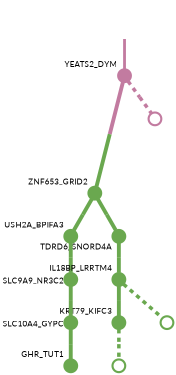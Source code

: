strict digraph  {
graph[splines=false]; nodesep=0.7; rankdir=TB; ranksep=0.6; forcelabels=true; dpi=600; size=2.5;
0 [color="#c27ba0ff", fillcolor="#c27ba0ff", fixedsize=true, fontname=Lato, fontsize="12pt", height="0.25", label="", penwidth=3, shape=circle, style=filled, xlabel=YEATS2_DYM];
1 [color="#6aa84fff", fillcolor="#6aa84fff", fixedsize=true, fontname=Lato, fontsize="12pt", height="0.25", label="", penwidth=3, shape=circle, style=filled, xlabel=ZNF653_GRID2];
11 [color="#c27ba0ff", fillcolor="#c27ba0ff", fixedsize=true, fontname=Lato, fontsize="12pt", height="0.25", label="", penwidth=3, shape=circle, style=solid, xlabel=""];
5 [color="#6aa84fff", fillcolor="#6aa84fff", fixedsize=true, fontname=Lato, fontsize="12pt", height="0.25", label="", penwidth=3, shape=circle, style=filled, xlabel=USH2A_BPIFA3];
8 [color="#6aa84fff", fillcolor="#6aa84fff", fixedsize=true, fontname=Lato, fontsize="12pt", height="0.25", label="", penwidth=3, shape=circle, style=filled, xlabel=TDRD6_SNORD4A];
2 [color="#6aa84fff", fillcolor="#6aa84fff", fixedsize=true, fontname=Lato, fontsize="12pt", height="0.25", label="", penwidth=3, shape=circle, style=filled, xlabel=KRT79_KIFC3];
9 [color="#6aa84fff", fillcolor="#6aa84fff", fixedsize=true, fontname=Lato, fontsize="12pt", height="0.25", label="", penwidth=3, shape=circle, style=solid, xlabel=""];
3 [color="#6aa84fff", fillcolor="#6aa84fff", fixedsize=true, fontname=Lato, fontsize="12pt", height="0.25", label="", penwidth=3, shape=circle, style=filled, xlabel=IL18BP_LRRTM4];
10 [color="#6aa84fff", fillcolor="#6aa84fff", fixedsize=true, fontname=Lato, fontsize="12pt", height="0.25", label="", penwidth=3, shape=circle, style=solid, xlabel=""];
4 [color="#6aa84fff", fillcolor="#6aa84fff", fixedsize=true, fontname=Lato, fontsize="12pt", height="0.25", label="", penwidth=3, shape=circle, style=filled, xlabel=SLC10A4_GYPC];
6 [color="#6aa84fff", fillcolor="#6aa84fff", fixedsize=true, fontname=Lato, fontsize="12pt", height="0.25", label="", penwidth=3, shape=circle, style=filled, xlabel=GHR_TUT1];
7 [color="#6aa84fff", fillcolor="#6aa84fff", fixedsize=true, fontname=Lato, fontsize="12pt", height="0.25", label="", penwidth=3, shape=circle, style=filled, xlabel=SLC9A9_NR3C2];
normal [label="", penwidth=3, style=invis, xlabel=YEATS2_DYM];
0 -> 1  [arrowsize=0, color="#c27ba0ff;0.5:#6aa84fff", minlen="3.0", penwidth="5.5", style=solid];
0 -> 11  [arrowsize=0, color="#c27ba0ff;0.5:#c27ba0ff", minlen="1.051546335220337", penwidth=5, style=dashed];
1 -> 5  [arrowsize=0, color="#6aa84fff;0.5:#6aa84fff", minlen="1.1443299055099487", penwidth="5.5", style=solid];
1 -> 8  [arrowsize=0, color="#6aa84fff;0.5:#6aa84fff", minlen="1.1030927896499634", penwidth="5.5", style=solid];
5 -> 7  [arrowsize=0, color="#6aa84fff;0.5:#6aa84fff", minlen="1.1030927896499634", penwidth="5.5", style=solid];
8 -> 3  [arrowsize=0, color="#6aa84fff;0.5:#6aa84fff", minlen="1.1443299055099487", penwidth="5.5", style=solid];
2 -> 9  [arrowsize=0, color="#6aa84fff;0.5:#6aa84fff", minlen="1.051546335220337", penwidth=5, style=dashed];
3 -> 2  [arrowsize=0, color="#6aa84fff;0.5:#6aa84fff", minlen="1.3505154848098755", penwidth="5.5", style=solid];
3 -> 10  [arrowsize=0, color="#6aa84fff;0.5:#6aa84fff", minlen="1.051546335220337", penwidth=5, style=dashed];
4 -> 6  [arrowsize=0, color="#6aa84fff;0.5:#6aa84fff", minlen="1.1030927896499634", penwidth="5.5", style=solid];
7 -> 4  [arrowsize=0, color="#6aa84fff;0.5:#6aa84fff", minlen="1.1443299055099487", penwidth="5.5", style=solid];
normal -> 0  [arrowsize=0, color="#c27ba0ff", label="", penwidth=4, style=solid];
}
